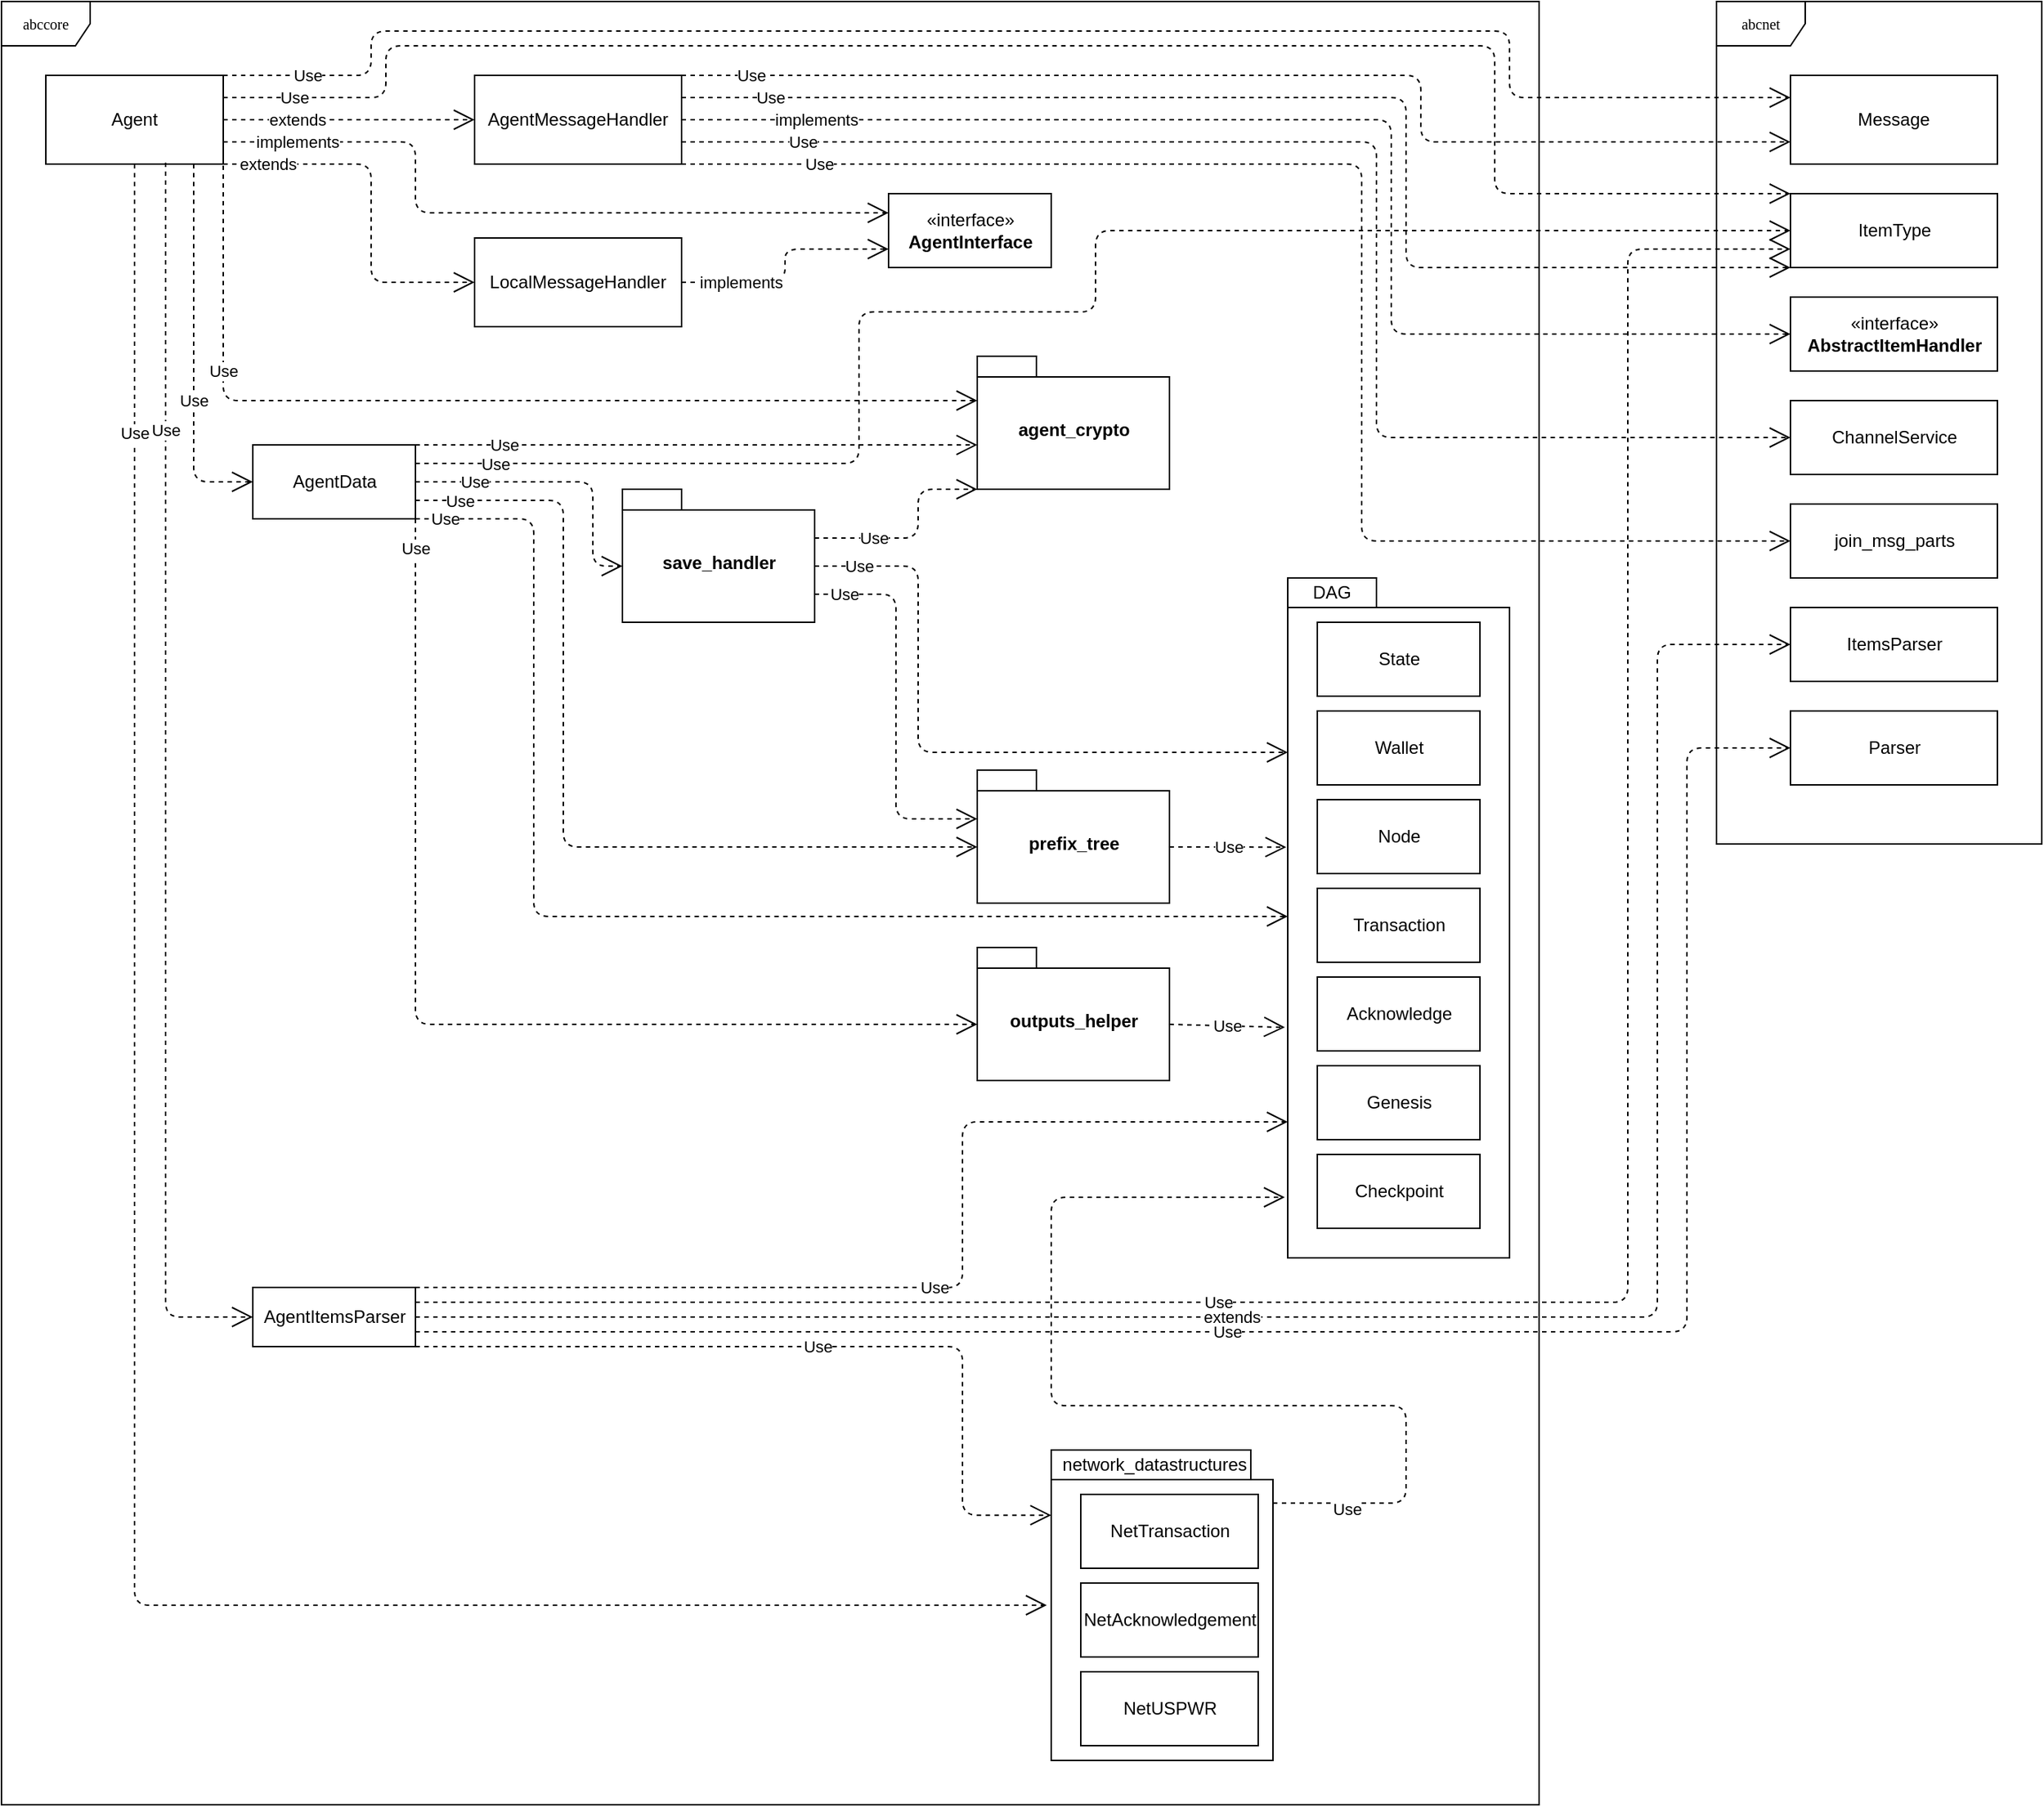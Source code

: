 <mxfile version="14.5.1" type="device"><diagram id="fyK4Lw6PK7BJHL227GqG" name="Page-1"><mxGraphModel dx="1422" dy="705" grid="1" gridSize="10" guides="1" tooltips="1" connect="1" arrows="1" fold="1" page="1" pageScale="1" pageWidth="3000" pageHeight="3000" math="0" shadow="0"><root><mxCell id="0"/><mxCell id="1" parent="0"/><mxCell id="4RdnD1lhAvGM4C7KDl1R-1" value="abccore" style="shape=umlFrame;whiteSpace=wrap;html=1;rounded=0;shadow=0;comic=0;labelBackgroundColor=none;strokeWidth=1;fontFamily=Verdana;fontSize=10;align=center;" parent="1" vertex="1"><mxGeometry x="60" y="30" width="1040" height="1220" as="geometry"/></mxCell><mxCell id="4RdnD1lhAvGM4C7KDl1R-2" value="Agent" style="rounded=0;whiteSpace=wrap;html=1;" parent="1" vertex="1"><mxGeometry x="90" y="80" width="120" height="60" as="geometry"/></mxCell><mxCell id="4RdnD1lhAvGM4C7KDl1R-4" value="LocalMessageHandler" style="rounded=0;whiteSpace=wrap;html=1;" parent="1" vertex="1"><mxGeometry x="380" y="190" width="140" height="60" as="geometry"/></mxCell><mxCell id="4RdnD1lhAvGM4C7KDl1R-8" value="extends" style="endArrow=open;endSize=12;dashed=1;html=1;entryX=0;entryY=0.5;entryDx=0;entryDy=0;exitX=1;exitY=1;exitDx=0;exitDy=0;edgeStyle=orthogonalEdgeStyle;" parent="1" source="4RdnD1lhAvGM4C7KDl1R-2" target="4RdnD1lhAvGM4C7KDl1R-4" edge="1"><mxGeometry x="-0.76" width="160" relative="1" as="geometry"><mxPoint x="640" y="120" as="sourcePoint"/><mxPoint x="800" y="120" as="targetPoint"/><Array as="points"><mxPoint x="310" y="140"/><mxPoint x="310" y="220"/></Array><mxPoint as="offset"/></mxGeometry></mxCell><mxCell id="4RdnD1lhAvGM4C7KDl1R-9" value="extends" style="endArrow=open;endSize=12;dashed=1;html=1;exitX=1;exitY=0.5;exitDx=0;exitDy=0;entryX=0;entryY=0.5;entryDx=0;entryDy=0;edgeStyle=orthogonalEdgeStyle;" parent="1" source="4RdnD1lhAvGM4C7KDl1R-2" target="4RdnD1lhAvGM4C7KDl1R-3" edge="1"><mxGeometry x="-0.412" width="160" relative="1" as="geometry"><mxPoint x="640" y="120" as="sourcePoint"/><mxPoint x="800" y="120" as="targetPoint"/><Array as="points"><mxPoint x="350" y="110"/><mxPoint x="350" y="110"/></Array><mxPoint as="offset"/></mxGeometry></mxCell><mxCell id="4RdnD1lhAvGM4C7KDl1R-11" value="Message" style="rounded=0;whiteSpace=wrap;html=1;" parent="1" vertex="1"><mxGeometry x="1270" y="80" width="140" height="60" as="geometry"/></mxCell><mxCell id="4RdnD1lhAvGM4C7KDl1R-15" value="ChannelService" style="html=1;fillColor=none;" parent="1" vertex="1"><mxGeometry x="1270" y="300" width="140" height="50" as="geometry"/></mxCell><mxCell id="4RdnD1lhAvGM4C7KDl1R-16" value="ItemType" style="html=1;fillColor=none;" parent="1" vertex="1"><mxGeometry x="1270" y="160" width="140" height="50" as="geometry"/></mxCell><mxCell id="4RdnD1lhAvGM4C7KDl1R-17" value="join_msg_parts" style="html=1;fillColor=none;" parent="1" vertex="1"><mxGeometry x="1270" y="370" width="140" height="50" as="geometry"/></mxCell><mxCell id="4RdnD1lhAvGM4C7KDl1R-18" value="implements" style="endArrow=open;endSize=12;dashed=1;html=1;exitX=1;exitY=0.5;exitDx=0;exitDy=0;entryX=0;entryY=0.5;entryDx=0;entryDy=0;edgeStyle=orthogonalEdgeStyle;" parent="1" source="4RdnD1lhAvGM4C7KDl1R-3" target="4RdnD1lhAvGM4C7KDl1R-25" edge="1"><mxGeometry x="-0.797" width="160" relative="1" as="geometry"><mxPoint x="640" y="210" as="sourcePoint"/><mxPoint x="800" y="210" as="targetPoint"/><Array as="points"><mxPoint x="1000" y="110"/><mxPoint x="1000" y="255"/></Array><mxPoint as="offset"/></mxGeometry></mxCell><mxCell id="4RdnD1lhAvGM4C7KDl1R-19" value="Use" style="endArrow=open;endSize=12;dashed=1;html=1;exitX=1;exitY=0.25;exitDx=0;exitDy=0;entryX=0;entryY=0;entryDx=0;entryDy=0;edgeStyle=orthogonalEdgeStyle;" parent="1" source="4RdnD1lhAvGM4C7KDl1R-2" target="4RdnD1lhAvGM4C7KDl1R-16" edge="1"><mxGeometry x="-0.92" width="160" relative="1" as="geometry"><mxPoint x="640" y="210" as="sourcePoint"/><mxPoint x="800" y="210" as="targetPoint"/><Array as="points"><mxPoint x="320" y="95"/><mxPoint x="320" y="60"/><mxPoint x="1070" y="60"/><mxPoint x="1070" y="160"/></Array><mxPoint as="offset"/></mxGeometry></mxCell><mxCell id="4RdnD1lhAvGM4C7KDl1R-20" value="Use" style="endArrow=open;endSize=12;dashed=1;html=1;exitX=1;exitY=0.75;exitDx=0;exitDy=0;entryX=0;entryY=0.5;entryDx=0;entryDy=0;edgeStyle=orthogonalEdgeStyle;" parent="1" source="4RdnD1lhAvGM4C7KDl1R-3" target="4RdnD1lhAvGM4C7KDl1R-15" edge="1"><mxGeometry x="-0.828" width="160" relative="1" as="geometry"><mxPoint x="640" y="210" as="sourcePoint"/><mxPoint x="800" y="210" as="targetPoint"/><Array as="points"><mxPoint x="990" y="125"/><mxPoint x="990" y="325"/></Array><mxPoint as="offset"/></mxGeometry></mxCell><mxCell id="4RdnD1lhAvGM4C7KDl1R-21" value="Use" style="endArrow=open;endSize=12;dashed=1;html=1;exitX=1;exitY=0.25;exitDx=0;exitDy=0;edgeStyle=orthogonalEdgeStyle;entryX=0;entryY=1;entryDx=0;entryDy=0;" parent="1" source="4RdnD1lhAvGM4C7KDl1R-3" target="4RdnD1lhAvGM4C7KDl1R-16" edge="1"><mxGeometry x="-0.861" width="160" relative="1" as="geometry"><mxPoint x="640" y="210" as="sourcePoint"/><mxPoint x="1120" y="270" as="targetPoint"/><Array as="points"><mxPoint x="1010" y="95"/><mxPoint x="1010" y="210"/></Array><mxPoint as="offset"/></mxGeometry></mxCell><mxCell id="4RdnD1lhAvGM4C7KDl1R-22" value="Use" style="endArrow=open;endSize=12;dashed=1;html=1;exitX=1;exitY=1;exitDx=0;exitDy=0;entryX=0;entryY=0.5;entryDx=0;entryDy=0;edgeStyle=orthogonalEdgeStyle;" parent="1" source="4RdnD1lhAvGM4C7KDl1R-3" target="4RdnD1lhAvGM4C7KDl1R-17" edge="1"><mxGeometry x="-0.815" width="160" relative="1" as="geometry"><mxPoint x="640" y="210" as="sourcePoint"/><mxPoint x="800" y="210" as="targetPoint"/><Array as="points"><mxPoint x="980" y="140"/><mxPoint x="980" y="395"/></Array><mxPoint as="offset"/></mxGeometry></mxCell><mxCell id="4RdnD1lhAvGM4C7KDl1R-24" value="«interface»&lt;br&gt;&lt;b&gt;AgentInterface&lt;/b&gt;" style="html=1;fillColor=none;" parent="1" vertex="1"><mxGeometry x="660" y="160" width="110" height="50" as="geometry"/></mxCell><mxCell id="4RdnD1lhAvGM4C7KDl1R-25" value="«interface»&lt;br&gt;&lt;b&gt;AbstractItemHandler&lt;/b&gt;" style="html=1;fillColor=none;" parent="1" vertex="1"><mxGeometry x="1270" y="230" width="140" height="50" as="geometry"/></mxCell><mxCell id="4RdnD1lhAvGM4C7KDl1R-26" value="implements" style="endArrow=open;endSize=12;dashed=1;html=1;exitX=1;exitY=0.75;exitDx=0;exitDy=0;edgeStyle=orthogonalEdgeStyle;" parent="1" source="4RdnD1lhAvGM4C7KDl1R-2" edge="1"><mxGeometry x="-0.799" width="160" relative="1" as="geometry"><mxPoint x="220" y="254.5" as="sourcePoint"/><mxPoint x="660" y="173" as="targetPoint"/><Array as="points"><mxPoint x="340" y="125"/><mxPoint x="340" y="173"/></Array><mxPoint as="offset"/></mxGeometry></mxCell><mxCell id="4RdnD1lhAvGM4C7KDl1R-29" value="Use" style="endArrow=open;endSize=12;dashed=1;html=1;entryX=0;entryY=0.5;entryDx=0;entryDy=0;edgeStyle=orthogonalEdgeStyle;" parent="1" source="4RdnD1lhAvGM4C7KDl1R-2" target="4RdnD1lhAvGM4C7KDl1R-35" edge="1"><mxGeometry x="0.255" width="160" relative="1" as="geometry"><mxPoint x="200" y="140" as="sourcePoint"/><mxPoint x="380" y="342" as="targetPoint"/><Array as="points"><mxPoint x="190" y="355"/></Array><mxPoint as="offset"/></mxGeometry></mxCell><mxCell id="4RdnD1lhAvGM4C7KDl1R-31" value="prefix_tree" style="shape=folder;fontStyle=1;spacingTop=10;tabWidth=40;tabHeight=14;tabPosition=left;html=1;fillColor=none;" parent="1" vertex="1"><mxGeometry x="720" y="550" width="130" height="90" as="geometry"/></mxCell><mxCell id="4RdnD1lhAvGM4C7KDl1R-32" value="Use" style="endArrow=open;endSize=12;dashed=1;html=1;entryX=0;entryY=0;entryDx=0;entryDy=52;entryPerimeter=0;edgeStyle=orthogonalEdgeStyle;exitX=1;exitY=0.75;exitDx=0;exitDy=0;" parent="1" source="4RdnD1lhAvGM4C7KDl1R-35" target="4RdnD1lhAvGM4C7KDl1R-31" edge="1"><mxGeometry x="-0.902" width="160" relative="1" as="geometry"><mxPoint x="180" y="139" as="sourcePoint"/><mxPoint x="390" y="362" as="targetPoint"/><Array as="points"><mxPoint x="440" y="368"/><mxPoint x="440" y="602"/></Array><mxPoint as="offset"/></mxGeometry></mxCell><mxCell id="4RdnD1lhAvGM4C7KDl1R-33" value="agent_crypto" style="shape=folder;fontStyle=1;spacingTop=10;tabWidth=40;tabHeight=14;tabPosition=left;html=1;fillColor=none;" parent="1" vertex="1"><mxGeometry x="720" y="270" width="130" height="90" as="geometry"/></mxCell><mxCell id="4RdnD1lhAvGM4C7KDl1R-35" value="AgentData" style="html=1;fillColor=none;" parent="1" vertex="1"><mxGeometry x="230" y="330" width="110" height="50" as="geometry"/></mxCell><mxCell id="4RdnD1lhAvGM4C7KDl1R-38" value="" style="shape=folder;fontStyle=1;spacingTop=10;tabWidth=60;tabHeight=20;tabPosition=left;html=1;fillColor=none;" parent="1" vertex="1"><mxGeometry x="930" y="420" width="150" height="460" as="geometry"/></mxCell><mxCell id="4RdnD1lhAvGM4C7KDl1R-39" value="Use" style="endArrow=open;endSize=12;dashed=1;html=1;exitX=1;exitY=0;exitDx=0;exitDy=0;entryX=0;entryY=0.25;entryDx=0;entryDy=0;edgeStyle=orthogonalEdgeStyle;" parent="1" source="4RdnD1lhAvGM4C7KDl1R-2" target="4RdnD1lhAvGM4C7KDl1R-11" edge="1"><mxGeometry x="-0.9" width="160" relative="1" as="geometry"><mxPoint x="640" y="300" as="sourcePoint"/><mxPoint x="800" y="300" as="targetPoint"/><Array as="points"><mxPoint x="310" y="80"/><mxPoint x="310" y="50"/><mxPoint x="1080" y="50"/><mxPoint x="1080" y="95"/></Array><mxPoint as="offset"/></mxGeometry></mxCell><mxCell id="4RdnD1lhAvGM4C7KDl1R-40" value="Use" style="endArrow=open;endSize=12;dashed=1;html=1;exitX=1;exitY=0;exitDx=0;exitDy=0;edgeStyle=orthogonalEdgeStyle;entryX=0;entryY=0.75;entryDx=0;entryDy=0;" parent="1" source="4RdnD1lhAvGM4C7KDl1R-3" target="4RdnD1lhAvGM4C7KDl1R-11" edge="1"><mxGeometry x="-0.883" width="160" relative="1" as="geometry"><mxPoint x="640" y="300" as="sourcePoint"/><mxPoint x="800" y="300" as="targetPoint"/><Array as="points"><mxPoint x="1020" y="80"/><mxPoint x="1020" y="125"/></Array><mxPoint as="offset"/></mxGeometry></mxCell><mxCell id="4RdnD1lhAvGM4C7KDl1R-42" value="Use" style="endArrow=open;endSize=12;dashed=1;html=1;edgeStyle=orthogonalEdgeStyle;" parent="1" target="4RdnD1lhAvGM4C7KDl1R-33" edge="1"><mxGeometry x="-0.585" width="160" relative="1" as="geometry"><mxPoint x="210" y="141" as="sourcePoint"/><mxPoint x="550" y="325" as="targetPoint"/><Array as="points"><mxPoint x="210" y="300"/></Array><mxPoint as="offset"/></mxGeometry></mxCell><mxCell id="4RdnD1lhAvGM4C7KDl1R-43" value="Use" style="endArrow=open;endSize=12;dashed=1;html=1;exitX=1;exitY=0;exitDx=0;exitDy=0;entryX=0;entryY=0.667;entryDx=0;entryDy=0;entryPerimeter=0;" parent="1" source="4RdnD1lhAvGM4C7KDl1R-35" target="4RdnD1lhAvGM4C7KDl1R-33" edge="1"><mxGeometry x="-0.684" width="160" relative="1" as="geometry"><mxPoint x="640" y="100" as="sourcePoint"/><mxPoint x="560" y="335" as="targetPoint"/><mxPoint as="offset"/></mxGeometry></mxCell><mxCell id="4RdnD1lhAvGM4C7KDl1R-45" value="abcnet" style="shape=umlFrame;whiteSpace=wrap;html=1;rounded=0;shadow=0;comic=0;labelBackgroundColor=none;strokeWidth=1;fontFamily=Verdana;fontSize=10;align=center;" parent="1" vertex="1"><mxGeometry x="1220" y="30" width="220" height="570" as="geometry"/></mxCell><mxCell id="4RdnD1lhAvGM4C7KDl1R-47" value="State" style="html=1;fillColor=none;" parent="1" vertex="1"><mxGeometry x="950" y="450" width="110" height="50" as="geometry"/></mxCell><mxCell id="4RdnD1lhAvGM4C7KDl1R-48" value="Wallet" style="html=1;fillColor=none;" parent="1" vertex="1"><mxGeometry x="950" y="510" width="110" height="50" as="geometry"/></mxCell><mxCell id="4RdnD1lhAvGM4C7KDl1R-49" value="Node" style="html=1;fillColor=none;" parent="1" vertex="1"><mxGeometry x="950" y="570" width="110" height="50" as="geometry"/></mxCell><mxCell id="4RdnD1lhAvGM4C7KDl1R-50" value="Transaction" style="html=1;fillColor=none;" parent="1" vertex="1"><mxGeometry x="950" y="630" width="110" height="50" as="geometry"/></mxCell><mxCell id="4RdnD1lhAvGM4C7KDl1R-51" value="Acknowledge" style="html=1;fillColor=none;" parent="1" vertex="1"><mxGeometry x="950" y="690" width="110" height="50" as="geometry"/></mxCell><mxCell id="4RdnD1lhAvGM4C7KDl1R-52" value="Genesis" style="html=1;fillColor=none;" parent="1" vertex="1"><mxGeometry x="950" y="750" width="110" height="50" as="geometry"/></mxCell><mxCell id="4RdnD1lhAvGM4C7KDl1R-53" value="DAG" style="text;html=1;strokeColor=none;fillColor=none;align=center;verticalAlign=middle;whiteSpace=wrap;rounded=0;" parent="1" vertex="1"><mxGeometry x="940" y="420" width="40" height="20" as="geometry"/></mxCell><mxCell id="4RdnD1lhAvGM4C7KDl1R-54" value="Use" style="endArrow=open;endSize=12;dashed=1;html=1;entryX=-0.007;entryY=0.396;entryDx=0;entryDy=0;entryPerimeter=0;edgeStyle=orthogonalEdgeStyle;exitX=0;exitY=0;exitDx=130;exitDy=52;exitPerimeter=0;" parent="1" source="4RdnD1lhAvGM4C7KDl1R-31" target="4RdnD1lhAvGM4C7KDl1R-38" edge="1"><mxGeometry width="160" relative="1" as="geometry"><mxPoint x="460" y="352.5" as="sourcePoint"/><mxPoint x="550" y="432" as="targetPoint"/></mxGeometry></mxCell><mxCell id="4RdnD1lhAvGM4C7KDl1R-55" value="Use" style="endArrow=open;endSize=12;dashed=1;html=1;edgeStyle=orthogonalEdgeStyle;exitX=1;exitY=1;exitDx=0;exitDy=0;" parent="1" source="4RdnD1lhAvGM4C7KDl1R-35" edge="1"><mxGeometry x="-0.953" width="160" relative="1" as="geometry"><mxPoint x="680" y="432" as="sourcePoint"/><mxPoint x="930" y="649" as="targetPoint"/><Array as="points"><mxPoint x="420" y="380"/><mxPoint x="420" y="649"/></Array><mxPoint as="offset"/></mxGeometry></mxCell><mxCell id="4RdnD1lhAvGM4C7KDl1R-56" value="Use" style="endArrow=open;endSize=12;dashed=1;html=1;exitX=1;exitY=0.25;exitDx=0;exitDy=0;entryX=0;entryY=0.5;entryDx=0;entryDy=0;edgeStyle=orthogonalEdgeStyle;" parent="1" source="4RdnD1lhAvGM4C7KDl1R-35" target="4RdnD1lhAvGM4C7KDl1R-16" edge="1"><mxGeometry x="-0.902" width="160" relative="1" as="geometry"><mxPoint x="480" y="250" as="sourcePoint"/><mxPoint x="1534" y="320" as="targetPoint"/><Array as="points"><mxPoint x="640" y="343"/><mxPoint x="640" y="240"/><mxPoint x="800" y="240"/><mxPoint x="800" y="185"/></Array><mxPoint as="offset"/></mxGeometry></mxCell><mxCell id="4RdnD1lhAvGM4C7KDl1R-58" value="outputs_helper" style="shape=folder;fontStyle=1;spacingTop=10;tabWidth=40;tabHeight=14;tabPosition=left;html=1;fillColor=none;" parent="1" vertex="1"><mxGeometry x="720" y="670" width="130" height="90" as="geometry"/></mxCell><mxCell id="4RdnD1lhAvGM4C7KDl1R-59" value="Use" style="endArrow=open;endSize=12;dashed=1;html=1;entryX=0;entryY=0;entryDx=0;entryDy=52;entryPerimeter=0;edgeStyle=orthogonalEdgeStyle;exitX=1;exitY=1;exitDx=0;exitDy=0;" parent="1" source="4RdnD1lhAvGM4C7KDl1R-35" target="4RdnD1lhAvGM4C7KDl1R-58" edge="1"><mxGeometry x="-0.945" width="160" relative="1" as="geometry"><mxPoint x="358" y="380" as="sourcePoint"/><mxPoint x="620" y="650" as="targetPoint"/><Array as="points"><mxPoint x="340" y="722"/></Array><mxPoint as="offset"/></mxGeometry></mxCell><mxCell id="4RdnD1lhAvGM4C7KDl1R-60" value="Use" style="endArrow=open;endSize=12;dashed=1;html=1;exitX=0;exitY=0;exitDx=130;exitDy=52;exitPerimeter=0;entryX=-0.013;entryY=0.661;entryDx=0;entryDy=0;entryPerimeter=0;" parent="1" source="4RdnD1lhAvGM4C7KDl1R-58" target="4RdnD1lhAvGM4C7KDl1R-38" edge="1"><mxGeometry width="160" relative="1" as="geometry"><mxPoint x="460" y="650" as="sourcePoint"/><mxPoint x="620" y="650" as="targetPoint"/></mxGeometry></mxCell><mxCell id="4RdnD1lhAvGM4C7KDl1R-61" value="save_handler" style="shape=folder;fontStyle=1;spacingTop=10;tabWidth=40;tabHeight=14;tabPosition=left;html=1;fillColor=none;" parent="1" vertex="1"><mxGeometry x="480" y="360" width="130" height="90" as="geometry"/></mxCell><mxCell id="4RdnD1lhAvGM4C7KDl1R-62" value="Use" style="endArrow=open;endSize=12;dashed=1;html=1;exitX=1;exitY=0.5;exitDx=0;exitDy=0;entryX=0;entryY=0;entryDx=0;entryDy=52;entryPerimeter=0;edgeStyle=orthogonalEdgeStyle;" parent="1" source="4RdnD1lhAvGM4C7KDl1R-35" target="4RdnD1lhAvGM4C7KDl1R-61" edge="1"><mxGeometry x="-0.594" width="160" relative="1" as="geometry"><mxPoint x="460" y="650" as="sourcePoint"/><mxPoint x="620" y="650" as="targetPoint"/><Array as="points"><mxPoint x="460" y="355"/><mxPoint x="460" y="412"/></Array><mxPoint as="offset"/></mxGeometry></mxCell><mxCell id="4RdnD1lhAvGM4C7KDl1R-63" value="Use" style="endArrow=open;endSize=12;dashed=1;html=1;exitX=0;exitY=0;exitDx=130;exitDy=52;exitPerimeter=0;edgeStyle=orthogonalEdgeStyle;" parent="1" source="4RdnD1lhAvGM4C7KDl1R-61" edge="1"><mxGeometry x="-0.866" width="160" relative="1" as="geometry"><mxPoint x="460" y="650" as="sourcePoint"/><mxPoint x="930" y="538" as="targetPoint"/><Array as="points"><mxPoint x="680" y="412"/><mxPoint x="680" y="538"/><mxPoint x="930" y="538"/></Array><mxPoint as="offset"/></mxGeometry></mxCell><mxCell id="4RdnD1lhAvGM4C7KDl1R-64" value="Use" style="endArrow=open;endSize=12;dashed=1;html=1;exitX=0;exitY=0;exitDx=130;exitDy=33;exitPerimeter=0;entryX=0;entryY=0;entryDx=0;entryDy=90;entryPerimeter=0;edgeStyle=orthogonalEdgeStyle;" parent="1" source="4RdnD1lhAvGM4C7KDl1R-61" target="4RdnD1lhAvGM4C7KDl1R-33" edge="1"><mxGeometry x="-0.441" width="160" relative="1" as="geometry"><mxPoint x="620" y="450" as="sourcePoint"/><mxPoint x="780" y="450" as="targetPoint"/><Array as="points"><mxPoint x="680" y="393"/><mxPoint x="680" y="360"/></Array><mxPoint as="offset"/></mxGeometry></mxCell><mxCell id="4RdnD1lhAvGM4C7KDl1R-65" value="Use" style="endArrow=open;endSize=12;dashed=1;html=1;exitX=0;exitY=0;exitDx=130;exitDy=71;exitPerimeter=0;entryX=0;entryY=0;entryDx=0;entryDy=33;entryPerimeter=0;edgeStyle=orthogonalEdgeStyle;" parent="1" source="4RdnD1lhAvGM4C7KDl1R-61" target="4RdnD1lhAvGM4C7KDl1R-31" edge="1"><mxGeometry x="-0.847" width="160" relative="1" as="geometry"><mxPoint x="620" y="450" as="sourcePoint"/><mxPoint x="780" y="450" as="targetPoint"/><mxPoint as="offset"/></mxGeometry></mxCell><mxCell id="4RdnD1lhAvGM4C7KDl1R-66" value="" style="shape=folder;fontStyle=1;spacingTop=10;tabWidth=140;tabHeight=20;tabPosition=left;html=1;fillColor=none;" parent="1" vertex="1"><mxGeometry x="770" y="1010" width="150" height="210" as="geometry"/></mxCell><mxCell id="4RdnD1lhAvGM4C7KDl1R-67" value="NetTransaction" style="html=1;fillColor=none;" parent="1" vertex="1"><mxGeometry x="790" y="1040" width="120" height="50" as="geometry"/></mxCell><mxCell id="4RdnD1lhAvGM4C7KDl1R-68" value="NetAcknowledgement" style="html=1;fillColor=none;" parent="1" vertex="1"><mxGeometry x="790" y="1100" width="120" height="50" as="geometry"/></mxCell><mxCell id="4RdnD1lhAvGM4C7KDl1R-69" value="NetUSPWR" style="html=1;fillColor=none;" parent="1" vertex="1"><mxGeometry x="790" y="1160" width="120" height="50" as="geometry"/></mxCell><mxCell id="4RdnD1lhAvGM4C7KDl1R-73" value="network_datastructures" style="text;html=1;strokeColor=none;fillColor=none;align=center;verticalAlign=middle;whiteSpace=wrap;rounded=0;" parent="1" vertex="1"><mxGeometry x="820" y="1010" width="40" height="20" as="geometry"/></mxCell><mxCell id="4RdnD1lhAvGM4C7KDl1R-74" value="Use" style="endArrow=open;endSize=12;dashed=1;html=1;edgeStyle=orthogonalEdgeStyle;exitX=0.5;exitY=1;exitDx=0;exitDy=0;entryX=-0.02;entryY=0.5;entryDx=0;entryDy=0;entryPerimeter=0;" parent="1" source="4RdnD1lhAvGM4C7KDl1R-2" edge="1" target="4RdnD1lhAvGM4C7KDl1R-66"><mxGeometry x="-0.772" width="160" relative="1" as="geometry"><mxPoint x="320" y="380" as="sourcePoint"/><mxPoint x="660" y="1080" as="targetPoint"/><Array as="points"><mxPoint x="150" y="1115"/></Array><mxPoint as="offset"/></mxGeometry></mxCell><mxCell id="4RdnD1lhAvGM4C7KDl1R-75" value="AgentItemsParser" style="html=1;fillColor=none;" parent="1" vertex="1"><mxGeometry x="230" y="900" width="110" height="40" as="geometry"/></mxCell><mxCell id="4RdnD1lhAvGM4C7KDl1R-76" value="Use" style="endArrow=open;endSize=12;dashed=1;html=1;exitX=0.675;exitY=0.983;exitDx=0;exitDy=0;exitPerimeter=0;entryX=0;entryY=0.5;entryDx=0;entryDy=0;edgeStyle=orthogonalEdgeStyle;" parent="1" source="4RdnD1lhAvGM4C7KDl1R-2" target="4RdnD1lhAvGM4C7KDl1R-75" edge="1"><mxGeometry x="-0.569" width="160" relative="1" as="geometry"><mxPoint x="240" y="780" as="sourcePoint"/><mxPoint x="400" y="780" as="targetPoint"/><mxPoint as="offset"/></mxGeometry></mxCell><mxCell id="4RdnD1lhAvGM4C7KDl1R-77" value="Use" style="endArrow=open;endSize=12;dashed=1;html=1;edgeStyle=orthogonalEdgeStyle;exitX=1;exitY=0;exitDx=0;exitDy=0;" parent="1" source="4RdnD1lhAvGM4C7KDl1R-75" edge="1"><mxGeometry width="160" relative="1" as="geometry"><mxPoint x="340" y="880" as="sourcePoint"/><mxPoint x="930" y="788" as="targetPoint"/><Array as="points"><mxPoint x="710" y="900"/><mxPoint x="710" y="788"/></Array></mxGeometry></mxCell><mxCell id="4RdnD1lhAvGM4C7KDl1R-78" value="ItemsParser" style="html=1;fillColor=none;" parent="1" vertex="1"><mxGeometry x="1270" y="440" width="140" height="50" as="geometry"/></mxCell><mxCell id="4RdnD1lhAvGM4C7KDl1R-79" value="Parser" style="html=1;fillColor=none;" parent="1" vertex="1"><mxGeometry x="1270" y="510" width="140" height="50" as="geometry"/></mxCell><mxCell id="4RdnD1lhAvGM4C7KDl1R-80" value="extends" style="endArrow=open;endSize=12;dashed=1;html=1;exitX=1;exitY=0.5;exitDx=0;exitDy=0;entryX=0;entryY=0.5;entryDx=0;entryDy=0;edgeStyle=orthogonalEdgeStyle;" parent="1" source="4RdnD1lhAvGM4C7KDl1R-75" target="4RdnD1lhAvGM4C7KDl1R-78" edge="1"><mxGeometry x="-0.203" width="160" relative="1" as="geometry"><mxPoint x="460" y="899.5" as="sourcePoint"/><mxPoint x="620" y="899.5" as="targetPoint"/><Array as="points"><mxPoint x="1180" y="920"/><mxPoint x="1180" y="465"/></Array><mxPoint as="offset"/></mxGeometry></mxCell><mxCell id="4RdnD1lhAvGM4C7KDl1R-81" value="Use" style="endArrow=open;endSize=12;dashed=1;html=1;entryX=0;entryY=0.5;entryDx=0;entryDy=0;edgeStyle=orthogonalEdgeStyle;" parent="1" target="4RdnD1lhAvGM4C7KDl1R-79" edge="1"><mxGeometry x="-0.172" width="160" relative="1" as="geometry"><mxPoint x="340" y="930" as="sourcePoint"/><mxPoint x="500" y="919.5" as="targetPoint"/><Array as="points"><mxPoint x="1200" y="930"/><mxPoint x="1200" y="535"/></Array><mxPoint as="offset"/></mxGeometry></mxCell><mxCell id="4RdnD1lhAvGM4C7KDl1R-82" value="Use" style="endArrow=open;endSize=12;dashed=1;html=1;exitX=1;exitY=0.25;exitDx=0;exitDy=0;entryX=0;entryY=0.75;entryDx=0;entryDy=0;edgeStyle=orthogonalEdgeStyle;" parent="1" source="4RdnD1lhAvGM4C7KDl1R-75" target="4RdnD1lhAvGM4C7KDl1R-16" edge="1"><mxGeometry x="-0.339" width="160" relative="1" as="geometry"><mxPoint x="360" y="910" as="sourcePoint"/><mxPoint x="1170" y="330" as="targetPoint"/><Array as="points"><mxPoint x="1160" y="910"/><mxPoint x="1160" y="198"/></Array><mxPoint as="offset"/></mxGeometry></mxCell><mxCell id="4RdnD1lhAvGM4C7KDl1R-83" value="Use" style="endArrow=open;endSize=12;dashed=1;html=1;exitX=1;exitY=1;exitDx=0;exitDy=0;entryX=0;entryY=0.21;entryDx=0;entryDy=0;entryPerimeter=0;edgeStyle=orthogonalEdgeStyle;" parent="1" source="4RdnD1lhAvGM4C7KDl1R-75" target="4RdnD1lhAvGM4C7KDl1R-66" edge="1"><mxGeometry width="160" relative="1" as="geometry"><mxPoint x="380" y="940" as="sourcePoint"/><mxPoint x="540" y="940" as="targetPoint"/><Array as="points"><mxPoint x="710" y="940"/><mxPoint x="710" y="1054"/></Array></mxGeometry></mxCell><mxCell id="4RdnD1lhAvGM4C7KDl1R-3" value="AgentMessageHandler" style="rounded=0;whiteSpace=wrap;html=1;" parent="1" vertex="1"><mxGeometry x="380" y="80" width="140" height="60" as="geometry"/></mxCell><mxCell id="CkEfW7EL2VR4cJD2smAA-2" value="implements" style="endArrow=open;endSize=12;dashed=1;html=1;exitX=1;exitY=0.5;exitDx=0;exitDy=0;entryX=0;entryY=0.75;entryDx=0;entryDy=0;edgeStyle=orthogonalEdgeStyle;" parent="1" source="4RdnD1lhAvGM4C7KDl1R-4" target="4RdnD1lhAvGM4C7KDl1R-24" edge="1"><mxGeometry x="-0.508" width="160" relative="1" as="geometry"><mxPoint x="760" y="190" as="sourcePoint"/><mxPoint x="920" y="190" as="targetPoint"/><Array as="points"><mxPoint x="590" y="220"/><mxPoint x="590" y="198"/></Array><mxPoint as="offset"/></mxGeometry></mxCell><mxCell id="qmZhr5dy6XRIpJUf5tWm-1" value="Use" style="endArrow=open;endSize=12;dashed=1;html=1;exitX=1;exitY=1;exitDx=0;exitDy=0;edgeStyle=orthogonalEdgeStyle;" edge="1" parent="1"><mxGeometry x="-0.856" y="-4" width="160" relative="1" as="geometry"><mxPoint x="920" y="1045.9" as="sourcePoint"/><mxPoint x="928" y="839" as="targetPoint"/><Array as="points"><mxPoint x="1010" y="1046"/><mxPoint x="1010" y="980"/><mxPoint x="770" y="980"/><mxPoint x="770" y="839"/></Array><mxPoint as="offset"/></mxGeometry></mxCell><mxCell id="qmZhr5dy6XRIpJUf5tWm-2" value="Checkpoint" style="html=1;fillColor=none;" vertex="1" parent="1"><mxGeometry x="950" y="810" width="110" height="50" as="geometry"/></mxCell></root></mxGraphModel></diagram></mxfile>